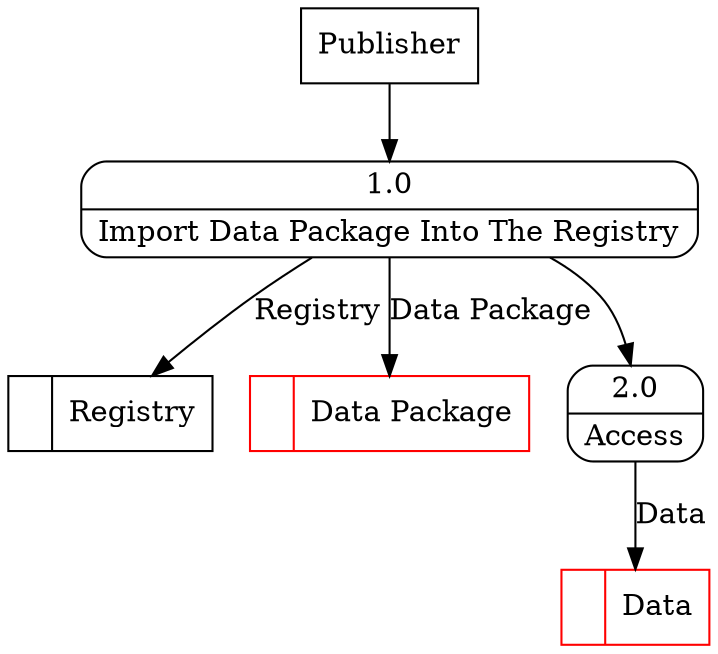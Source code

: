 digraph dfd2{ 
node[shape=record]
200 [label="<f0>  |<f1> Registry " ];
201 [label="<f0>  |<f1> Data Package " color=red];
202 [label="Publisher" shape=box];
203 [label="{<f0> 1.0|<f1> Import Data Package Into The Registry }" shape=Mrecord];
2 [label="{<f0> 2.0|<f1> Access }" shape=Mrecord];
203 -> 2
1001 [label="<f0>  |<f1> Data " color=red];
2 -> 1001 [label="Data"]
202 -> 203
203 -> 201 [label="Data Package"]
203 -> 200 [label="Registry"]
}